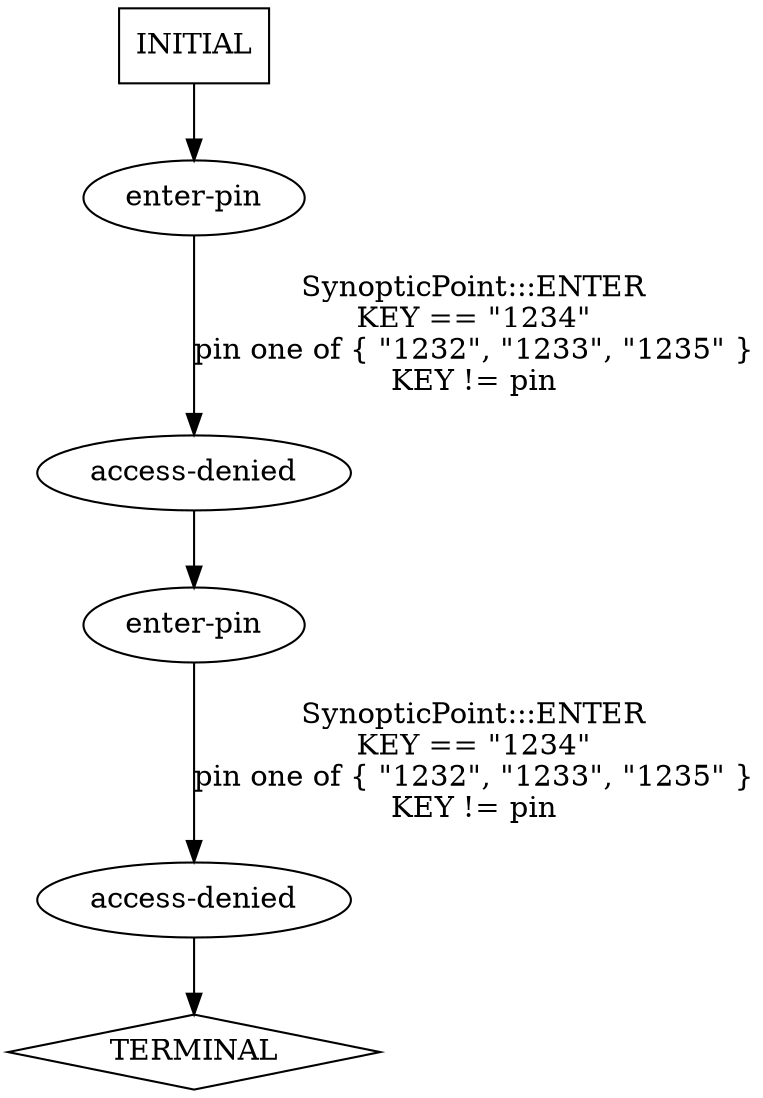 digraph G {
  0 [label="access-denied"];
  1 [label="access-denied"];
  2 [label="enter-pin"];
  3 [label="enter-pin"];
  4 [label="TERMINAL",shape=diamond];
  5 [label="INITIAL",shape=box];
0->3 [label=""];
1->4 [label=""];
2->0 [label="SynopticPoint:::ENTER\nKEY == \"1234\"\npin one of { \"1232\", \"1233\", \"1235\" }\nKEY != pin\n"];
3->1 [label="SynopticPoint:::ENTER\nKEY == \"1234\"\npin one of { \"1232\", \"1233\", \"1235\" }\nKEY != pin\n"];
5->2 [label=""];
}
